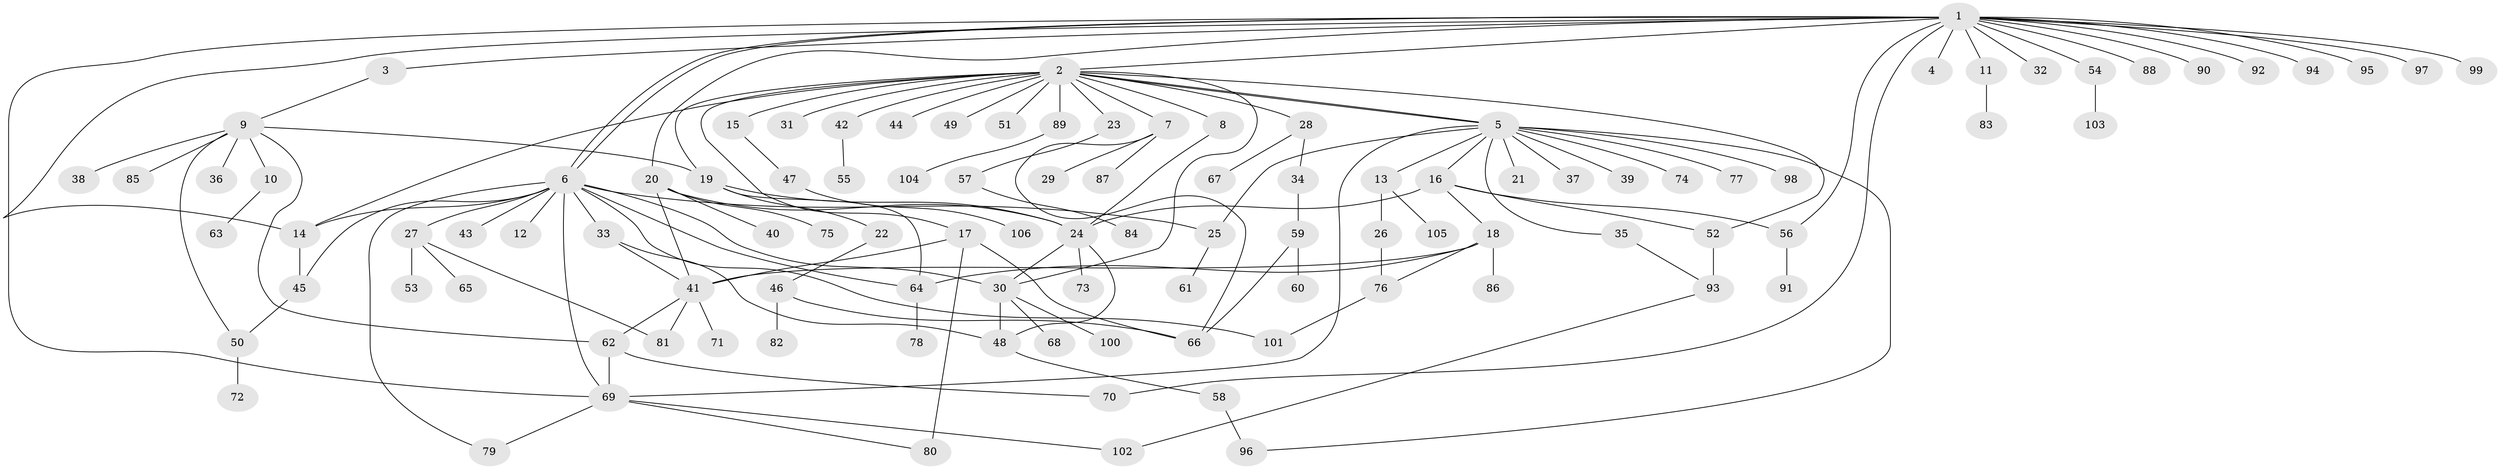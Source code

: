 // Generated by graph-tools (version 1.1) at 2025/01/03/09/25 03:01:38]
// undirected, 106 vertices, 143 edges
graph export_dot {
graph [start="1"]
  node [color=gray90,style=filled];
  1;
  2;
  3;
  4;
  5;
  6;
  7;
  8;
  9;
  10;
  11;
  12;
  13;
  14;
  15;
  16;
  17;
  18;
  19;
  20;
  21;
  22;
  23;
  24;
  25;
  26;
  27;
  28;
  29;
  30;
  31;
  32;
  33;
  34;
  35;
  36;
  37;
  38;
  39;
  40;
  41;
  42;
  43;
  44;
  45;
  46;
  47;
  48;
  49;
  50;
  51;
  52;
  53;
  54;
  55;
  56;
  57;
  58;
  59;
  60;
  61;
  62;
  63;
  64;
  65;
  66;
  67;
  68;
  69;
  70;
  71;
  72;
  73;
  74;
  75;
  76;
  77;
  78;
  79;
  80;
  81;
  82;
  83;
  84;
  85;
  86;
  87;
  88;
  89;
  90;
  91;
  92;
  93;
  94;
  95;
  96;
  97;
  98;
  99;
  100;
  101;
  102;
  103;
  104;
  105;
  106;
  1 -- 2;
  1 -- 3;
  1 -- 4;
  1 -- 6;
  1 -- 6;
  1 -- 11;
  1 -- 14;
  1 -- 20;
  1 -- 32;
  1 -- 54;
  1 -- 56;
  1 -- 69;
  1 -- 70;
  1 -- 88;
  1 -- 90;
  1 -- 92;
  1 -- 94;
  1 -- 95;
  1 -- 97;
  1 -- 99;
  2 -- 5;
  2 -- 5;
  2 -- 7;
  2 -- 8;
  2 -- 14;
  2 -- 15;
  2 -- 17;
  2 -- 19;
  2 -- 23;
  2 -- 28;
  2 -- 30;
  2 -- 31;
  2 -- 42;
  2 -- 44;
  2 -- 49;
  2 -- 51;
  2 -- 52;
  2 -- 89;
  3 -- 9;
  5 -- 13;
  5 -- 16;
  5 -- 21;
  5 -- 25;
  5 -- 35;
  5 -- 37;
  5 -- 39;
  5 -- 69;
  5 -- 74;
  5 -- 77;
  5 -- 96;
  5 -- 98;
  6 -- 12;
  6 -- 14;
  6 -- 25;
  6 -- 27;
  6 -- 30;
  6 -- 33;
  6 -- 43;
  6 -- 45;
  6 -- 64;
  6 -- 69;
  6 -- 79;
  6 -- 101;
  7 -- 29;
  7 -- 66;
  7 -- 87;
  8 -- 24;
  9 -- 10;
  9 -- 19;
  9 -- 36;
  9 -- 38;
  9 -- 50;
  9 -- 62;
  9 -- 85;
  10 -- 63;
  11 -- 83;
  13 -- 26;
  13 -- 105;
  14 -- 45;
  15 -- 47;
  16 -- 18;
  16 -- 24;
  16 -- 52;
  16 -- 56;
  17 -- 41;
  17 -- 66;
  17 -- 80;
  18 -- 41;
  18 -- 64;
  18 -- 76;
  18 -- 86;
  19 -- 22;
  19 -- 24;
  19 -- 64;
  20 -- 24;
  20 -- 40;
  20 -- 41;
  20 -- 75;
  22 -- 46;
  23 -- 57;
  24 -- 30;
  24 -- 48;
  24 -- 73;
  25 -- 61;
  26 -- 76;
  27 -- 53;
  27 -- 65;
  27 -- 81;
  28 -- 34;
  28 -- 67;
  30 -- 48;
  30 -- 68;
  30 -- 100;
  33 -- 41;
  33 -- 48;
  34 -- 59;
  35 -- 93;
  41 -- 62;
  41 -- 71;
  41 -- 81;
  42 -- 55;
  45 -- 50;
  46 -- 66;
  46 -- 82;
  47 -- 106;
  48 -- 58;
  50 -- 72;
  52 -- 93;
  54 -- 103;
  56 -- 91;
  57 -- 84;
  58 -- 96;
  59 -- 60;
  59 -- 66;
  62 -- 69;
  62 -- 70;
  64 -- 78;
  69 -- 79;
  69 -- 80;
  69 -- 102;
  76 -- 101;
  89 -- 104;
  93 -- 102;
}
